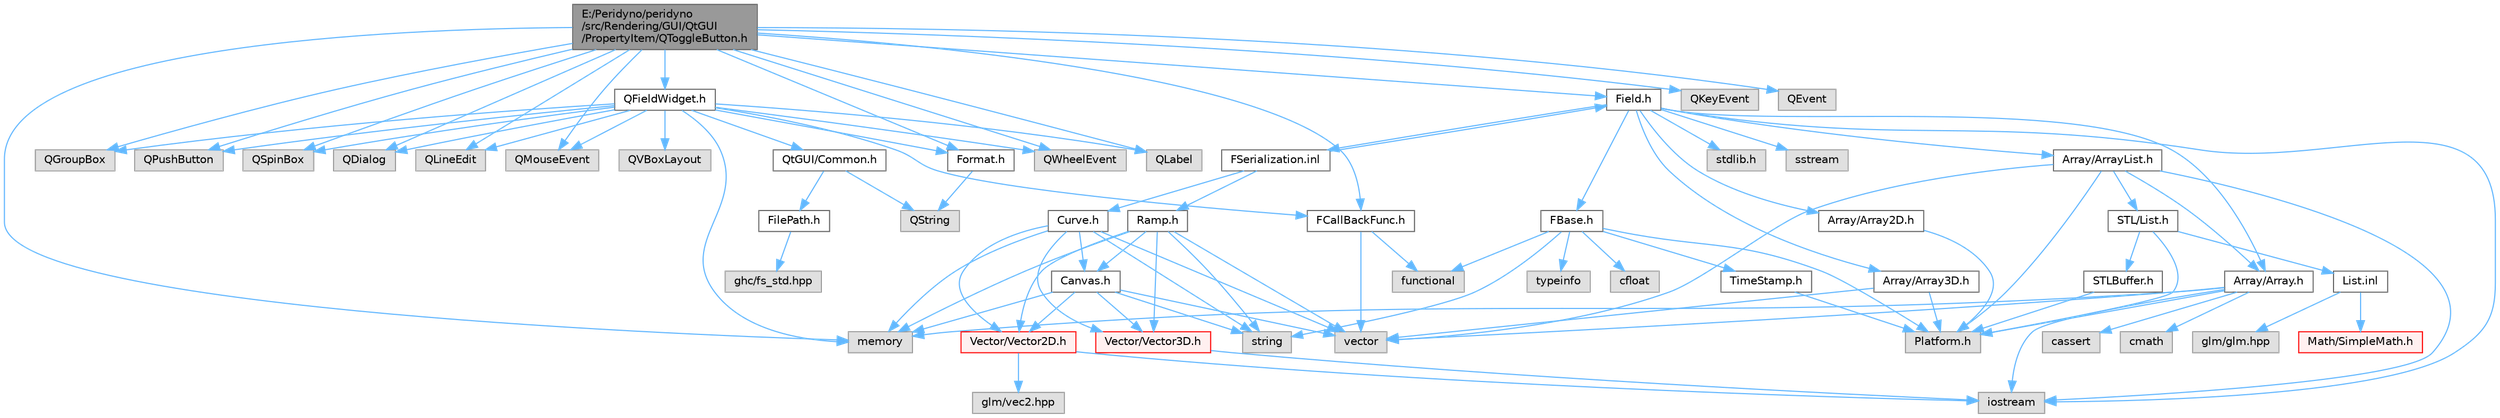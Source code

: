 digraph "E:/Peridyno/peridyno/src/Rendering/GUI/QtGUI/PropertyItem/QToggleButton.h"
{
 // LATEX_PDF_SIZE
  bgcolor="transparent";
  edge [fontname=Helvetica,fontsize=10,labelfontname=Helvetica,labelfontsize=10];
  node [fontname=Helvetica,fontsize=10,shape=box,height=0.2,width=0.4];
  Node1 [id="Node000001",label="E:/Peridyno/peridyno\l/src/Rendering/GUI/QtGUI\l/PropertyItem/QToggleButton.h",height=0.2,width=0.4,color="gray40", fillcolor="grey60", style="filled", fontcolor="black",tooltip=" "];
  Node1 -> Node2 [id="edge1_Node000001_Node000002",color="steelblue1",style="solid",tooltip=" "];
  Node2 [id="Node000002",label="QGroupBox",height=0.2,width=0.4,color="grey60", fillcolor="#E0E0E0", style="filled",tooltip=" "];
  Node1 -> Node3 [id="edge2_Node000001_Node000003",color="steelblue1",style="solid",tooltip=" "];
  Node3 [id="Node000003",label="QPushButton",height=0.2,width=0.4,color="grey60", fillcolor="#E0E0E0", style="filled",tooltip=" "];
  Node1 -> Node4 [id="edge3_Node000001_Node000004",color="steelblue1",style="solid",tooltip=" "];
  Node4 [id="Node000004",label="QSpinBox",height=0.2,width=0.4,color="grey60", fillcolor="#E0E0E0", style="filled",tooltip=" "];
  Node1 -> Node5 [id="edge4_Node000001_Node000005",color="steelblue1",style="solid",tooltip=" "];
  Node5 [id="Node000005",label="QDialog",height=0.2,width=0.4,color="grey60", fillcolor="#E0E0E0", style="filled",tooltip=" "];
  Node1 -> Node6 [id="edge5_Node000001_Node000006",color="steelblue1",style="solid",tooltip=" "];
  Node6 [id="Node000006",label="QLineEdit",height=0.2,width=0.4,color="grey60", fillcolor="#E0E0E0", style="filled",tooltip=" "];
  Node1 -> Node7 [id="edge6_Node000001_Node000007",color="steelblue1",style="solid",tooltip=" "];
  Node7 [id="Node000007",label="QMouseEvent",height=0.2,width=0.4,color="grey60", fillcolor="#E0E0E0", style="filled",tooltip=" "];
  Node1 -> Node8 [id="edge7_Node000001_Node000008",color="steelblue1",style="solid",tooltip=" "];
  Node8 [id="Node000008",label="QWheelEvent",height=0.2,width=0.4,color="grey60", fillcolor="#E0E0E0", style="filled",tooltip=" "];
  Node1 -> Node9 [id="edge8_Node000001_Node000009",color="steelblue1",style="solid",tooltip=" "];
  Node9 [id="Node000009",label="QLabel",height=0.2,width=0.4,color="grey60", fillcolor="#E0E0E0", style="filled",tooltip=" "];
  Node1 -> Node10 [id="edge9_Node000001_Node000010",color="steelblue1",style="solid",tooltip=" "];
  Node10 [id="Node000010",label="QFieldWidget.h",height=0.2,width=0.4,color="grey40", fillcolor="white", style="filled",URL="$_q_field_widget_8h.html",tooltip=" "];
  Node10 -> Node2 [id="edge10_Node000010_Node000002",color="steelblue1",style="solid",tooltip=" "];
  Node10 -> Node3 [id="edge11_Node000010_Node000003",color="steelblue1",style="solid",tooltip=" "];
  Node10 -> Node4 [id="edge12_Node000010_Node000004",color="steelblue1",style="solid",tooltip=" "];
  Node10 -> Node5 [id="edge13_Node000010_Node000005",color="steelblue1",style="solid",tooltip=" "];
  Node10 -> Node6 [id="edge14_Node000010_Node000006",color="steelblue1",style="solid",tooltip=" "];
  Node10 -> Node7 [id="edge15_Node000010_Node000007",color="steelblue1",style="solid",tooltip=" "];
  Node10 -> Node8 [id="edge16_Node000010_Node000008",color="steelblue1",style="solid",tooltip=" "];
  Node10 -> Node9 [id="edge17_Node000010_Node000009",color="steelblue1",style="solid",tooltip=" "];
  Node10 -> Node11 [id="edge18_Node000010_Node000011",color="steelblue1",style="solid",tooltip=" "];
  Node11 [id="Node000011",label="QVBoxLayout",height=0.2,width=0.4,color="grey60", fillcolor="#E0E0E0", style="filled",tooltip=" "];
  Node10 -> Node12 [id="edge19_Node000010_Node000012",color="steelblue1",style="solid",tooltip=" "];
  Node12 [id="Node000012",label="Format.h",height=0.2,width=0.4,color="grey40", fillcolor="white", style="filled",URL="$_format_8h.html",tooltip=" "];
  Node12 -> Node13 [id="edge20_Node000012_Node000013",color="steelblue1",style="solid",tooltip=" "];
  Node13 [id="Node000013",label="QString",height=0.2,width=0.4,color="grey60", fillcolor="#E0E0E0", style="filled",tooltip=" "];
  Node10 -> Node14 [id="edge21_Node000010_Node000014",color="steelblue1",style="solid",tooltip=" "];
  Node14 [id="Node000014",label="FCallBackFunc.h",height=0.2,width=0.4,color="grey40", fillcolor="white", style="filled",URL="$_f_callback_func_8h.html",tooltip=" "];
  Node14 -> Node15 [id="edge22_Node000014_Node000015",color="steelblue1",style="solid",tooltip=" "];
  Node15 [id="Node000015",label="vector",height=0.2,width=0.4,color="grey60", fillcolor="#E0E0E0", style="filled",tooltip=" "];
  Node14 -> Node16 [id="edge23_Node000014_Node000016",color="steelblue1",style="solid",tooltip=" "];
  Node16 [id="Node000016",label="functional",height=0.2,width=0.4,color="grey60", fillcolor="#E0E0E0", style="filled",tooltip=" "];
  Node10 -> Node17 [id="edge24_Node000010_Node000017",color="steelblue1",style="solid",tooltip=" "];
  Node17 [id="Node000017",label="QtGUI/Common.h",height=0.2,width=0.4,color="grey40", fillcolor="white", style="filled",URL="$_common_8h.html",tooltip=" "];
  Node17 -> Node13 [id="edge25_Node000017_Node000013",color="steelblue1",style="solid",tooltip=" "];
  Node17 -> Node18 [id="edge26_Node000017_Node000018",color="steelblue1",style="solid",tooltip=" "];
  Node18 [id="Node000018",label="FilePath.h",height=0.2,width=0.4,color="grey40", fillcolor="white", style="filled",URL="$_file_path_8h.html",tooltip=" "];
  Node18 -> Node19 [id="edge27_Node000018_Node000019",color="steelblue1",style="solid",tooltip=" "];
  Node19 [id="Node000019",label="ghc/fs_std.hpp",height=0.2,width=0.4,color="grey60", fillcolor="#E0E0E0", style="filled",tooltip=" "];
  Node10 -> Node20 [id="edge28_Node000010_Node000020",color="steelblue1",style="solid",tooltip=" "];
  Node20 [id="Node000020",label="memory",height=0.2,width=0.4,color="grey60", fillcolor="#E0E0E0", style="filled",tooltip=" "];
  Node1 -> Node21 [id="edge29_Node000001_Node000021",color="steelblue1",style="solid",tooltip=" "];
  Node21 [id="Node000021",label="QKeyEvent",height=0.2,width=0.4,color="grey60", fillcolor="#E0E0E0", style="filled",tooltip=" "];
  Node1 -> Node22 [id="edge30_Node000001_Node000022",color="steelblue1",style="solid",tooltip=" "];
  Node22 [id="Node000022",label="QEvent",height=0.2,width=0.4,color="grey60", fillcolor="#E0E0E0", style="filled",tooltip=" "];
  Node1 -> Node23 [id="edge31_Node000001_Node000023",color="steelblue1",style="solid",tooltip=" "];
  Node23 [id="Node000023",label="Field.h",height=0.2,width=0.4,color="grey40", fillcolor="white", style="filled",URL="$_field_8h.html",tooltip=" "];
  Node23 -> Node24 [id="edge32_Node000023_Node000024",color="steelblue1",style="solid",tooltip=" "];
  Node24 [id="Node000024",label="iostream",height=0.2,width=0.4,color="grey60", fillcolor="#E0E0E0", style="filled",tooltip=" "];
  Node23 -> Node25 [id="edge33_Node000023_Node000025",color="steelblue1",style="solid",tooltip=" "];
  Node25 [id="Node000025",label="stdlib.h",height=0.2,width=0.4,color="grey60", fillcolor="#E0E0E0", style="filled",tooltip=" "];
  Node23 -> Node26 [id="edge34_Node000023_Node000026",color="steelblue1",style="solid",tooltip=" "];
  Node26 [id="Node000026",label="sstream",height=0.2,width=0.4,color="grey60", fillcolor="#E0E0E0", style="filled",tooltip=" "];
  Node23 -> Node27 [id="edge35_Node000023_Node000027",color="steelblue1",style="solid",tooltip=" "];
  Node27 [id="Node000027",label="FBase.h",height=0.2,width=0.4,color="grey40", fillcolor="white", style="filled",URL="$_f_base_8h.html",tooltip=" "];
  Node27 -> Node28 [id="edge36_Node000027_Node000028",color="steelblue1",style="solid",tooltip=" "];
  Node28 [id="Node000028",label="Platform.h",height=0.2,width=0.4,color="grey60", fillcolor="#E0E0E0", style="filled",tooltip=" "];
  Node27 -> Node29 [id="edge37_Node000027_Node000029",color="steelblue1",style="solid",tooltip=" "];
  Node29 [id="Node000029",label="TimeStamp.h",height=0.2,width=0.4,color="grey40", fillcolor="white", style="filled",URL="$_time_stamp_8h.html",tooltip=" "];
  Node29 -> Node28 [id="edge38_Node000029_Node000028",color="steelblue1",style="solid",tooltip=" "];
  Node27 -> Node30 [id="edge39_Node000027_Node000030",color="steelblue1",style="solid",tooltip=" "];
  Node30 [id="Node000030",label="typeinfo",height=0.2,width=0.4,color="grey60", fillcolor="#E0E0E0", style="filled",tooltip=" "];
  Node27 -> Node31 [id="edge40_Node000027_Node000031",color="steelblue1",style="solid",tooltip=" "];
  Node31 [id="Node000031",label="string",height=0.2,width=0.4,color="grey60", fillcolor="#E0E0E0", style="filled",tooltip=" "];
  Node27 -> Node16 [id="edge41_Node000027_Node000016",color="steelblue1",style="solid",tooltip=" "];
  Node27 -> Node32 [id="edge42_Node000027_Node000032",color="steelblue1",style="solid",tooltip=" "];
  Node32 [id="Node000032",label="cfloat",height=0.2,width=0.4,color="grey60", fillcolor="#E0E0E0", style="filled",tooltip=" "];
  Node23 -> Node33 [id="edge43_Node000023_Node000033",color="steelblue1",style="solid",tooltip=" "];
  Node33 [id="Node000033",label="Array/Array.h",height=0.2,width=0.4,color="grey40", fillcolor="white", style="filled",URL="$_array_8h.html",tooltip=" "];
  Node33 -> Node28 [id="edge44_Node000033_Node000028",color="steelblue1",style="solid",tooltip=" "];
  Node33 -> Node34 [id="edge45_Node000033_Node000034",color="steelblue1",style="solid",tooltip=" "];
  Node34 [id="Node000034",label="cassert",height=0.2,width=0.4,color="grey60", fillcolor="#E0E0E0", style="filled",tooltip=" "];
  Node33 -> Node15 [id="edge46_Node000033_Node000015",color="steelblue1",style="solid",tooltip=" "];
  Node33 -> Node24 [id="edge47_Node000033_Node000024",color="steelblue1",style="solid",tooltip=" "];
  Node33 -> Node20 [id="edge48_Node000033_Node000020",color="steelblue1",style="solid",tooltip=" "];
  Node33 -> Node35 [id="edge49_Node000033_Node000035",color="steelblue1",style="solid",tooltip=" "];
  Node35 [id="Node000035",label="cmath",height=0.2,width=0.4,color="grey60", fillcolor="#E0E0E0", style="filled",tooltip=" "];
  Node23 -> Node36 [id="edge50_Node000023_Node000036",color="steelblue1",style="solid",tooltip=" "];
  Node36 [id="Node000036",label="Array/Array2D.h",height=0.2,width=0.4,color="grey40", fillcolor="white", style="filled",URL="$_array2_d_8h.html",tooltip=" "];
  Node36 -> Node28 [id="edge51_Node000036_Node000028",color="steelblue1",style="solid",tooltip=" "];
  Node23 -> Node37 [id="edge52_Node000023_Node000037",color="steelblue1",style="solid",tooltip=" "];
  Node37 [id="Node000037",label="Array/Array3D.h",height=0.2,width=0.4,color="grey40", fillcolor="white", style="filled",URL="$_array3_d_8h.html",tooltip=" "];
  Node37 -> Node28 [id="edge53_Node000037_Node000028",color="steelblue1",style="solid",tooltip=" "];
  Node37 -> Node15 [id="edge54_Node000037_Node000015",color="steelblue1",style="solid",tooltip=" "];
  Node23 -> Node38 [id="edge55_Node000023_Node000038",color="steelblue1",style="solid",tooltip=" "];
  Node38 [id="Node000038",label="Array/ArrayList.h",height=0.2,width=0.4,color="grey40", fillcolor="white", style="filled",URL="$_array_list_8h.html",tooltip=" "];
  Node38 -> Node15 [id="edge56_Node000038_Node000015",color="steelblue1",style="solid",tooltip=" "];
  Node38 -> Node24 [id="edge57_Node000038_Node000024",color="steelblue1",style="solid",tooltip=" "];
  Node38 -> Node28 [id="edge58_Node000038_Node000028",color="steelblue1",style="solid",tooltip=" "];
  Node38 -> Node39 [id="edge59_Node000038_Node000039",color="steelblue1",style="solid",tooltip=" "];
  Node39 [id="Node000039",label="STL/List.h",height=0.2,width=0.4,color="grey40", fillcolor="white", style="filled",URL="$_list_8h.html",tooltip=" "];
  Node39 -> Node28 [id="edge60_Node000039_Node000028",color="steelblue1",style="solid",tooltip=" "];
  Node39 -> Node40 [id="edge61_Node000039_Node000040",color="steelblue1",style="solid",tooltip=" "];
  Node40 [id="Node000040",label="STLBuffer.h",height=0.2,width=0.4,color="grey40", fillcolor="white", style="filled",URL="$_s_t_l_buffer_8h.html",tooltip=" "];
  Node40 -> Node28 [id="edge62_Node000040_Node000028",color="steelblue1",style="solid",tooltip=" "];
  Node39 -> Node41 [id="edge63_Node000039_Node000041",color="steelblue1",style="solid",tooltip=" "];
  Node41 [id="Node000041",label="List.inl",height=0.2,width=0.4,color="grey40", fillcolor="white", style="filled",URL="$_list_8inl.html",tooltip=" "];
  Node41 -> Node42 [id="edge64_Node000041_Node000042",color="steelblue1",style="solid",tooltip=" "];
  Node42 [id="Node000042",label="Math/SimpleMath.h",height=0.2,width=0.4,color="red", fillcolor="#FFF0F0", style="filled",URL="$_simple_math_8h.html",tooltip=" "];
  Node41 -> Node78 [id="edge65_Node000041_Node000078",color="steelblue1",style="solid",tooltip=" "];
  Node78 [id="Node000078",label="glm/glm.hpp",height=0.2,width=0.4,color="grey60", fillcolor="#E0E0E0", style="filled",tooltip=" "];
  Node38 -> Node33 [id="edge66_Node000038_Node000033",color="steelblue1",style="solid",tooltip=" "];
  Node23 -> Node79 [id="edge67_Node000023_Node000079",color="steelblue1",style="solid",tooltip=" "];
  Node79 [id="Node000079",label="FSerialization.inl",height=0.2,width=0.4,color="grey40", fillcolor="white", style="filled",URL="$_f_serialization_8inl.html",tooltip=" "];
  Node79 -> Node23 [id="edge68_Node000079_Node000023",color="steelblue1",style="solid",tooltip=" "];
  Node79 -> Node80 [id="edge69_Node000079_Node000080",color="steelblue1",style="solid",tooltip=" "];
  Node80 [id="Node000080",label="Ramp.h",height=0.2,width=0.4,color="grey40", fillcolor="white", style="filled",URL="$_ramp_8h.html",tooltip=" "];
  Node80 -> Node15 [id="edge70_Node000080_Node000015",color="steelblue1",style="solid",tooltip=" "];
  Node80 -> Node20 [id="edge71_Node000080_Node000020",color="steelblue1",style="solid",tooltip=" "];
  Node80 -> Node31 [id="edge72_Node000080_Node000031",color="steelblue1",style="solid",tooltip=" "];
  Node80 -> Node44 [id="edge73_Node000080_Node000044",color="steelblue1",style="solid",tooltip=" "];
  Node44 [id="Node000044",label="Vector/Vector2D.h",height=0.2,width=0.4,color="red", fillcolor="#FFF0F0", style="filled",URL="$_vector2_d_8h.html",tooltip=" "];
  Node44 -> Node45 [id="edge74_Node000044_Node000045",color="steelblue1",style="solid",tooltip=" "];
  Node45 [id="Node000045",label="glm/vec2.hpp",height=0.2,width=0.4,color="grey60", fillcolor="#E0E0E0", style="filled",tooltip=" "];
  Node44 -> Node24 [id="edge75_Node000044_Node000024",color="steelblue1",style="solid",tooltip=" "];
  Node80 -> Node50 [id="edge76_Node000080_Node000050",color="steelblue1",style="solid",tooltip=" "];
  Node50 [id="Node000050",label="Vector/Vector3D.h",height=0.2,width=0.4,color="red", fillcolor="#FFF0F0", style="filled",URL="$_vector3_d_8h.html",tooltip=" "];
  Node50 -> Node24 [id="edge77_Node000050_Node000024",color="steelblue1",style="solid",tooltip=" "];
  Node80 -> Node81 [id="edge78_Node000080_Node000081",color="steelblue1",style="solid",tooltip=" "];
  Node81 [id="Node000081",label="Canvas.h",height=0.2,width=0.4,color="grey40", fillcolor="white", style="filled",URL="$_canvas_8h.html",tooltip=" "];
  Node81 -> Node15 [id="edge79_Node000081_Node000015",color="steelblue1",style="solid",tooltip=" "];
  Node81 -> Node20 [id="edge80_Node000081_Node000020",color="steelblue1",style="solid",tooltip=" "];
  Node81 -> Node31 [id="edge81_Node000081_Node000031",color="steelblue1",style="solid",tooltip=" "];
  Node81 -> Node44 [id="edge82_Node000081_Node000044",color="steelblue1",style="solid",tooltip=" "];
  Node81 -> Node50 [id="edge83_Node000081_Node000050",color="steelblue1",style="solid",tooltip=" "];
  Node79 -> Node82 [id="edge84_Node000079_Node000082",color="steelblue1",style="solid",tooltip=" "];
  Node82 [id="Node000082",label="Curve.h",height=0.2,width=0.4,color="grey40", fillcolor="white", style="filled",URL="$_curve_8h.html",tooltip=" "];
  Node82 -> Node15 [id="edge85_Node000082_Node000015",color="steelblue1",style="solid",tooltip=" "];
  Node82 -> Node20 [id="edge86_Node000082_Node000020",color="steelblue1",style="solid",tooltip=" "];
  Node82 -> Node31 [id="edge87_Node000082_Node000031",color="steelblue1",style="solid",tooltip=" "];
  Node82 -> Node44 [id="edge88_Node000082_Node000044",color="steelblue1",style="solid",tooltip=" "];
  Node82 -> Node50 [id="edge89_Node000082_Node000050",color="steelblue1",style="solid",tooltip=" "];
  Node82 -> Node81 [id="edge90_Node000082_Node000081",color="steelblue1",style="solid",tooltip=" "];
  Node1 -> Node12 [id="edge91_Node000001_Node000012",color="steelblue1",style="solid",tooltip=" "];
  Node1 -> Node14 [id="edge92_Node000001_Node000014",color="steelblue1",style="solid",tooltip=" "];
  Node1 -> Node20 [id="edge93_Node000001_Node000020",color="steelblue1",style="solid",tooltip=" "];
}
